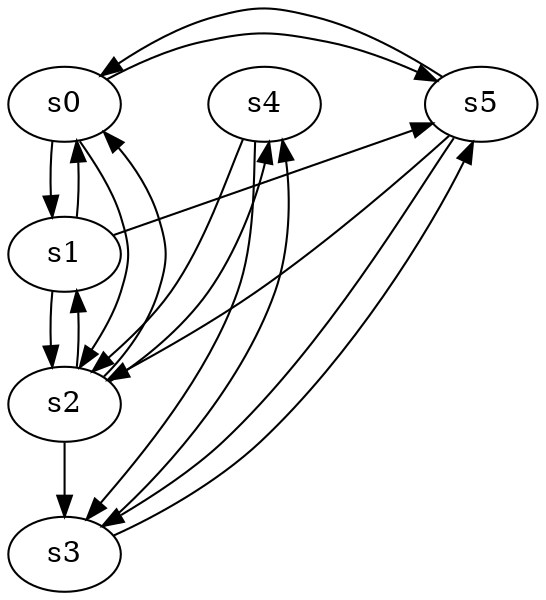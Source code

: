 digraph game_0758_complex_6 {
    s0 [name="s0", player=1];
    s1 [name="s1", player=0];
    s2 [name="s2", player=0];
    s3 [name="s3", player=1];
    s4 [name="s4", player=0];
    s5 [name="s5", player=1];

    s0 -> s1;
    s0 -> s2 [constraint="time == 2 || time == 11 || time == 19 || time == 23"];
    s0 -> s5 [constraint="time % 2 == 1 && time % 5 == 3"];
    s1 -> s0 [constraint="time % 3 == 1 || time % 5 == 3"];
    s1 -> s2;
    s1 -> s5 [constraint="time % 3 == 0"];
    s2 -> s0 [constraint="time % 4 == 1 && time % 3 == 1"];
    s2 -> s1 [constraint="!(time % 5 == 1)"];
    s2 -> s3;
    s2 -> s4 [constraint="time == 4 || time == 9"];
    s3 -> s4 [constraint="time % 5 == 3 || time % 4 == 2"];
    s3 -> s5 [constraint="time == 1 || time == 3 || time == 15"];
    s4 -> s2 [constraint="time % 8 == 4"];
    s4 -> s3 [constraint="time % 5 == 1"];
    s5 -> s0 [constraint="!(time % 6 == 2)"];
    s5 -> s2 [constraint="time % 6 == 3"];
    s5 -> s3 [constraint="time % 4 == 0 || time % 2 == 0"];
}
